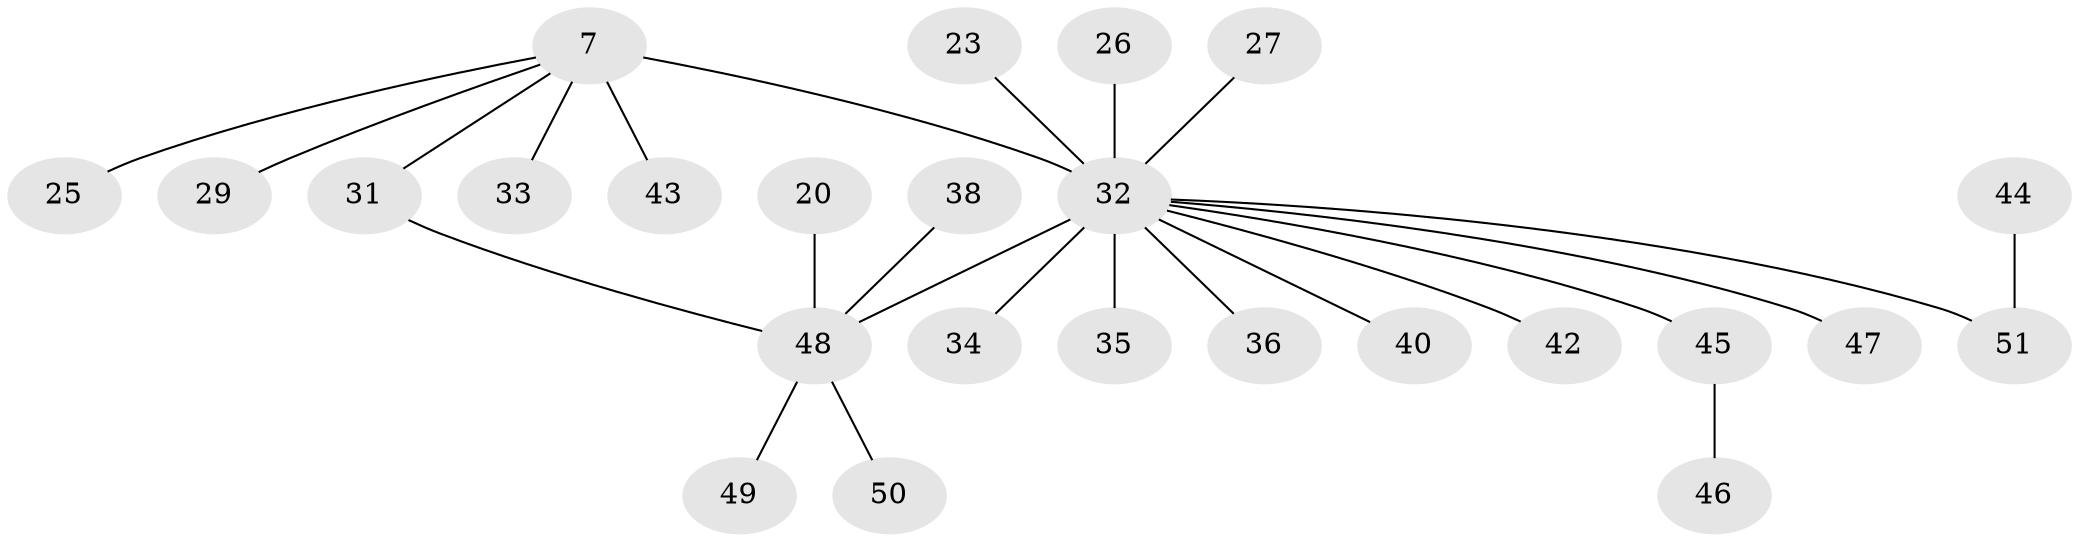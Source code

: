 // original degree distribution, {5: 0.0784313725490196, 6: 0.0392156862745098, 3: 0.11764705882352941, 8: 0.0392156862745098, 2: 0.29411764705882354, 1: 0.43137254901960786}
// Generated by graph-tools (version 1.1) at 2025/55/03/09/25 04:55:00]
// undirected, 25 vertices, 25 edges
graph export_dot {
graph [start="1"]
  node [color=gray90,style=filled];
  7;
  20;
  23;
  25;
  26;
  27;
  29 [super="+11"];
  31 [super="+22"];
  32 [super="+16+8+10+4"];
  33;
  34;
  35;
  36 [super="+30"];
  38;
  40;
  42;
  43 [super="+18"];
  44;
  45;
  46;
  47;
  48 [super="+5+15+37"];
  49 [super="+19+28+39"];
  50;
  51 [super="+41"];
  7 -- 25;
  7 -- 33;
  7 -- 32 [weight=3];
  7 -- 29;
  7 -- 43;
  7 -- 31;
  20 -- 48;
  23 -- 32;
  26 -- 32;
  27 -- 32;
  31 -- 48;
  32 -- 34;
  32 -- 35;
  32 -- 40 [weight=2];
  32 -- 42;
  32 -- 45;
  32 -- 47;
  32 -- 48 [weight=6];
  32 -- 51;
  32 -- 36;
  38 -- 48;
  44 -- 51;
  45 -- 46;
  48 -- 50;
  48 -- 49;
}
